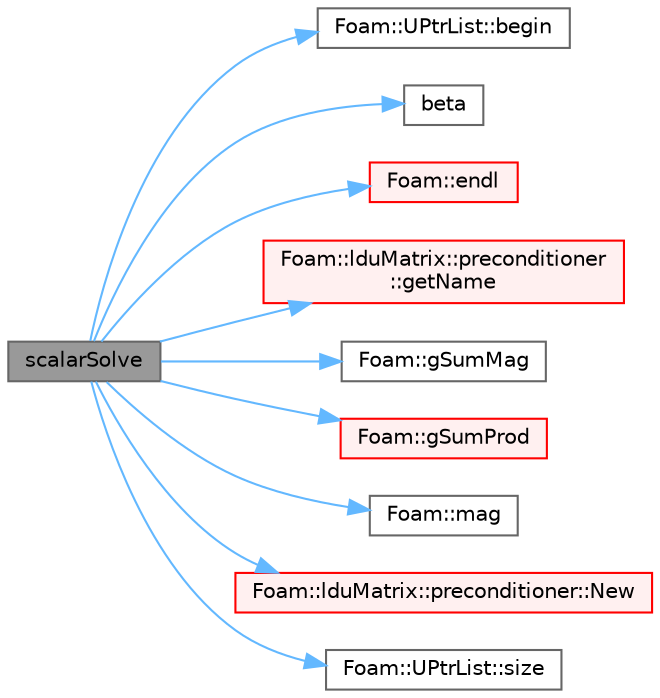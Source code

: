 digraph "scalarSolve"
{
 // LATEX_PDF_SIZE
  bgcolor="transparent";
  edge [fontname=Helvetica,fontsize=10,labelfontname=Helvetica,labelfontsize=10];
  node [fontname=Helvetica,fontsize=10,shape=box,height=0.2,width=0.4];
  rankdir="LR";
  Node1 [id="Node000001",label="scalarSolve",height=0.2,width=0.4,color="gray40", fillcolor="grey60", style="filled", fontcolor="black",tooltip=" "];
  Node1 -> Node2 [id="edge1_Node000001_Node000002",color="steelblue1",style="solid",tooltip=" "];
  Node2 [id="Node000002",label="Foam::UPtrList::begin",height=0.2,width=0.4,color="grey40", fillcolor="white", style="filled",URL="$classFoam_1_1UPtrList.html#a169ad4153b300672ec298a08076e707b",tooltip=" "];
  Node1 -> Node3 [id="edge2_Node000001_Node000003",color="steelblue1",style="solid",tooltip=" "];
  Node3 [id="Node000003",label="beta",height=0.2,width=0.4,color="grey40", fillcolor="white", style="filled",URL="$solvers_2heatTransfer_2buoyantBoussinesqSimpleFoam_2readTransportProperties_8H.html#a7f7bcc92fa37329ef6b25b3a843cb8ba",tooltip=" "];
  Node1 -> Node4 [id="edge3_Node000001_Node000004",color="steelblue1",style="solid",tooltip=" "];
  Node4 [id="Node000004",label="Foam::endl",height=0.2,width=0.4,color="red", fillcolor="#FFF0F0", style="filled",URL="$namespaceFoam.html#a7d5eca45a323264dc5fe811500ebda47",tooltip=" "];
  Node1 -> Node8 [id="edge4_Node000001_Node000008",color="steelblue1",style="solid",tooltip=" "];
  Node8 [id="Node000008",label="Foam::lduMatrix::preconditioner\l::getName",height=0.2,width=0.4,color="red", fillcolor="#FFF0F0", style="filled",URL="$classFoam_1_1lduMatrix_1_1preconditioner.html#ac59fad692d6ce7568c8086fe89073005",tooltip=" "];
  Node1 -> Node10 [id="edge5_Node000001_Node000010",color="steelblue1",style="solid",tooltip=" "];
  Node10 [id="Node000010",label="Foam::gSumMag",height=0.2,width=0.4,color="grey40", fillcolor="white", style="filled",URL="$namespaceFoam.html#abd4843da8606f65b57793be540c65dd9",tooltip=" "];
  Node1 -> Node11 [id="edge6_Node000001_Node000011",color="steelblue1",style="solid",tooltip=" "];
  Node11 [id="Node000011",label="Foam::gSumProd",height=0.2,width=0.4,color="red", fillcolor="#FFF0F0", style="filled",URL="$namespaceFoam.html#a0c51c9c60b98f198efc892e223c0afbd",tooltip=" "];
  Node1 -> Node28 [id="edge7_Node000001_Node000028",color="steelblue1",style="solid",tooltip=" "];
  Node28 [id="Node000028",label="Foam::mag",height=0.2,width=0.4,color="grey40", fillcolor="white", style="filled",URL="$namespaceFoam.html#a8ac5b57f98f906c36b8a4e989a77dbba",tooltip=" "];
  Node1 -> Node29 [id="edge8_Node000001_Node000029",color="steelblue1",style="solid",tooltip=" "];
  Node29 [id="Node000029",label="Foam::lduMatrix::preconditioner::New",height=0.2,width=0.4,color="red", fillcolor="#FFF0F0", style="filled",URL="$classFoam_1_1lduMatrix_1_1preconditioner.html#a10c523f8a576f467c2ebf477d43107b7",tooltip=" "];
  Node1 -> Node19 [id="edge9_Node000001_Node000019",color="steelblue1",style="solid",tooltip=" "];
  Node19 [id="Node000019",label="Foam::UPtrList::size",height=0.2,width=0.4,color="grey40", fillcolor="white", style="filled",URL="$classFoam_1_1UPtrList.html#a95603446b248fe1ecf5dc59bcc2eaff0",tooltip=" "];
}
